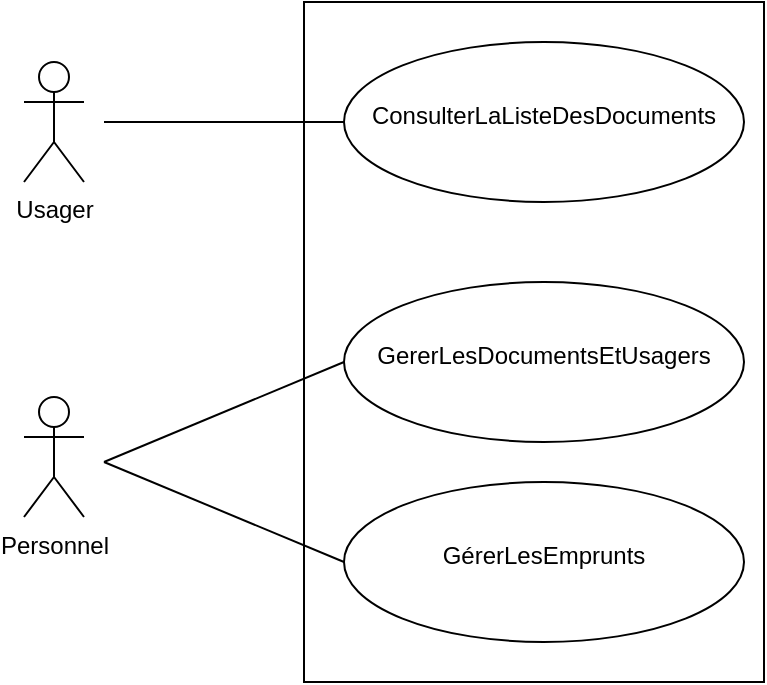 <mxfile version="21.0.4"><diagram name="Page-1" id="TucJpf1WzLXpM3vg69fH"><mxGraphModel dx="683" dy="391" grid="1" gridSize="10" guides="1" tooltips="1" connect="1" arrows="1" fold="1" page="1" pageScale="1" pageWidth="850" pageHeight="1100" math="0" shadow="0"><root><mxCell id="0"/><mxCell id="1" parent="0"/><mxCell id="lXTZxz5DnIVMn4hIMHGp-23" value="" style="rounded=0;whiteSpace=wrap;html=1;" vertex="1" parent="1"><mxGeometry x="260" y="180" width="230" height="340" as="geometry"/></mxCell><mxCell id="lXTZxz5DnIVMn4hIMHGp-2" value="&lt;div&gt;Personnel&lt;/div&gt;" style="shape=umlActor;verticalLabelPosition=bottom;verticalAlign=top;html=1;outlineConnect=0;" vertex="1" parent="1"><mxGeometry x="120" y="377.5" width="30" height="60" as="geometry"/></mxCell><mxCell id="lXTZxz5DnIVMn4hIMHGp-3" value="&lt;div&gt;Usager&lt;/div&gt;" style="shape=umlActor;verticalLabelPosition=bottom;verticalAlign=top;html=1;outlineConnect=0;" vertex="1" parent="1"><mxGeometry x="120" y="210" width="30" height="60" as="geometry"/></mxCell><mxCell id="lXTZxz5DnIVMn4hIMHGp-6" value="" style="ellipse;whiteSpace=wrap;html=1;" vertex="1" parent="1"><mxGeometry x="280" y="200" width="200" height="80" as="geometry"/></mxCell><mxCell id="lXTZxz5DnIVMn4hIMHGp-7" value="&lt;div&gt;ConsulterLaListeDesDocuments&lt;/div&gt;&lt;div&gt;&lt;br&gt;&lt;/div&gt;" style="text;html=1;strokeColor=none;fillColor=none;align=center;verticalAlign=top;whiteSpace=wrap;rounded=0;" vertex="1" parent="1"><mxGeometry x="280" y="222.5" width="200" height="35" as="geometry"/></mxCell><mxCell id="lXTZxz5DnIVMn4hIMHGp-11" value="" style="ellipse;whiteSpace=wrap;html=1;" vertex="1" parent="1"><mxGeometry x="280" y="320" width="200" height="80" as="geometry"/></mxCell><mxCell id="lXTZxz5DnIVMn4hIMHGp-12" value="GererLesDocumentsEtUsagers" style="text;html=1;strokeColor=none;fillColor=none;align=center;verticalAlign=top;whiteSpace=wrap;rounded=0;" vertex="1" parent="1"><mxGeometry x="280" y="342.5" width="200" height="35" as="geometry"/></mxCell><mxCell id="lXTZxz5DnIVMn4hIMHGp-14" value="" style="ellipse;whiteSpace=wrap;html=1;" vertex="1" parent="1"><mxGeometry x="280" y="420" width="200" height="80" as="geometry"/></mxCell><mxCell id="lXTZxz5DnIVMn4hIMHGp-15" value="&lt;div&gt;GérerLesEmprunts&lt;/div&gt;" style="text;html=1;strokeColor=none;fillColor=none;align=center;verticalAlign=top;whiteSpace=wrap;rounded=0;" vertex="1" parent="1"><mxGeometry x="280" y="442.5" width="200" height="35" as="geometry"/></mxCell><mxCell id="lXTZxz5DnIVMn4hIMHGp-19" value="" style="endArrow=none;html=1;rounded=0;entryX=0;entryY=0.5;entryDx=0;entryDy=0;" edge="1" parent="1" target="lXTZxz5DnIVMn4hIMHGp-7"><mxGeometry width="50" height="50" relative="1" as="geometry"><mxPoint x="160" y="240" as="sourcePoint"/><mxPoint x="230" y="222.5" as="targetPoint"/></mxGeometry></mxCell><mxCell id="lXTZxz5DnIVMn4hIMHGp-20" value="" style="endArrow=none;html=1;rounded=0;entryX=0;entryY=0.5;entryDx=0;entryDy=0;" edge="1" parent="1" target="lXTZxz5DnIVMn4hIMHGp-15"><mxGeometry width="50" height="50" relative="1" as="geometry"><mxPoint x="160" y="410" as="sourcePoint"/><mxPoint x="210" y="360" as="targetPoint"/></mxGeometry></mxCell><mxCell id="lXTZxz5DnIVMn4hIMHGp-21" value="" style="endArrow=none;html=1;rounded=0;entryX=0;entryY=0.5;entryDx=0;entryDy=0;" edge="1" parent="1" target="lXTZxz5DnIVMn4hIMHGp-12"><mxGeometry width="50" height="50" relative="1" as="geometry"><mxPoint x="160" y="410" as="sourcePoint"/><mxPoint x="210" y="360" as="targetPoint"/></mxGeometry></mxCell></root></mxGraphModel></diagram></mxfile>